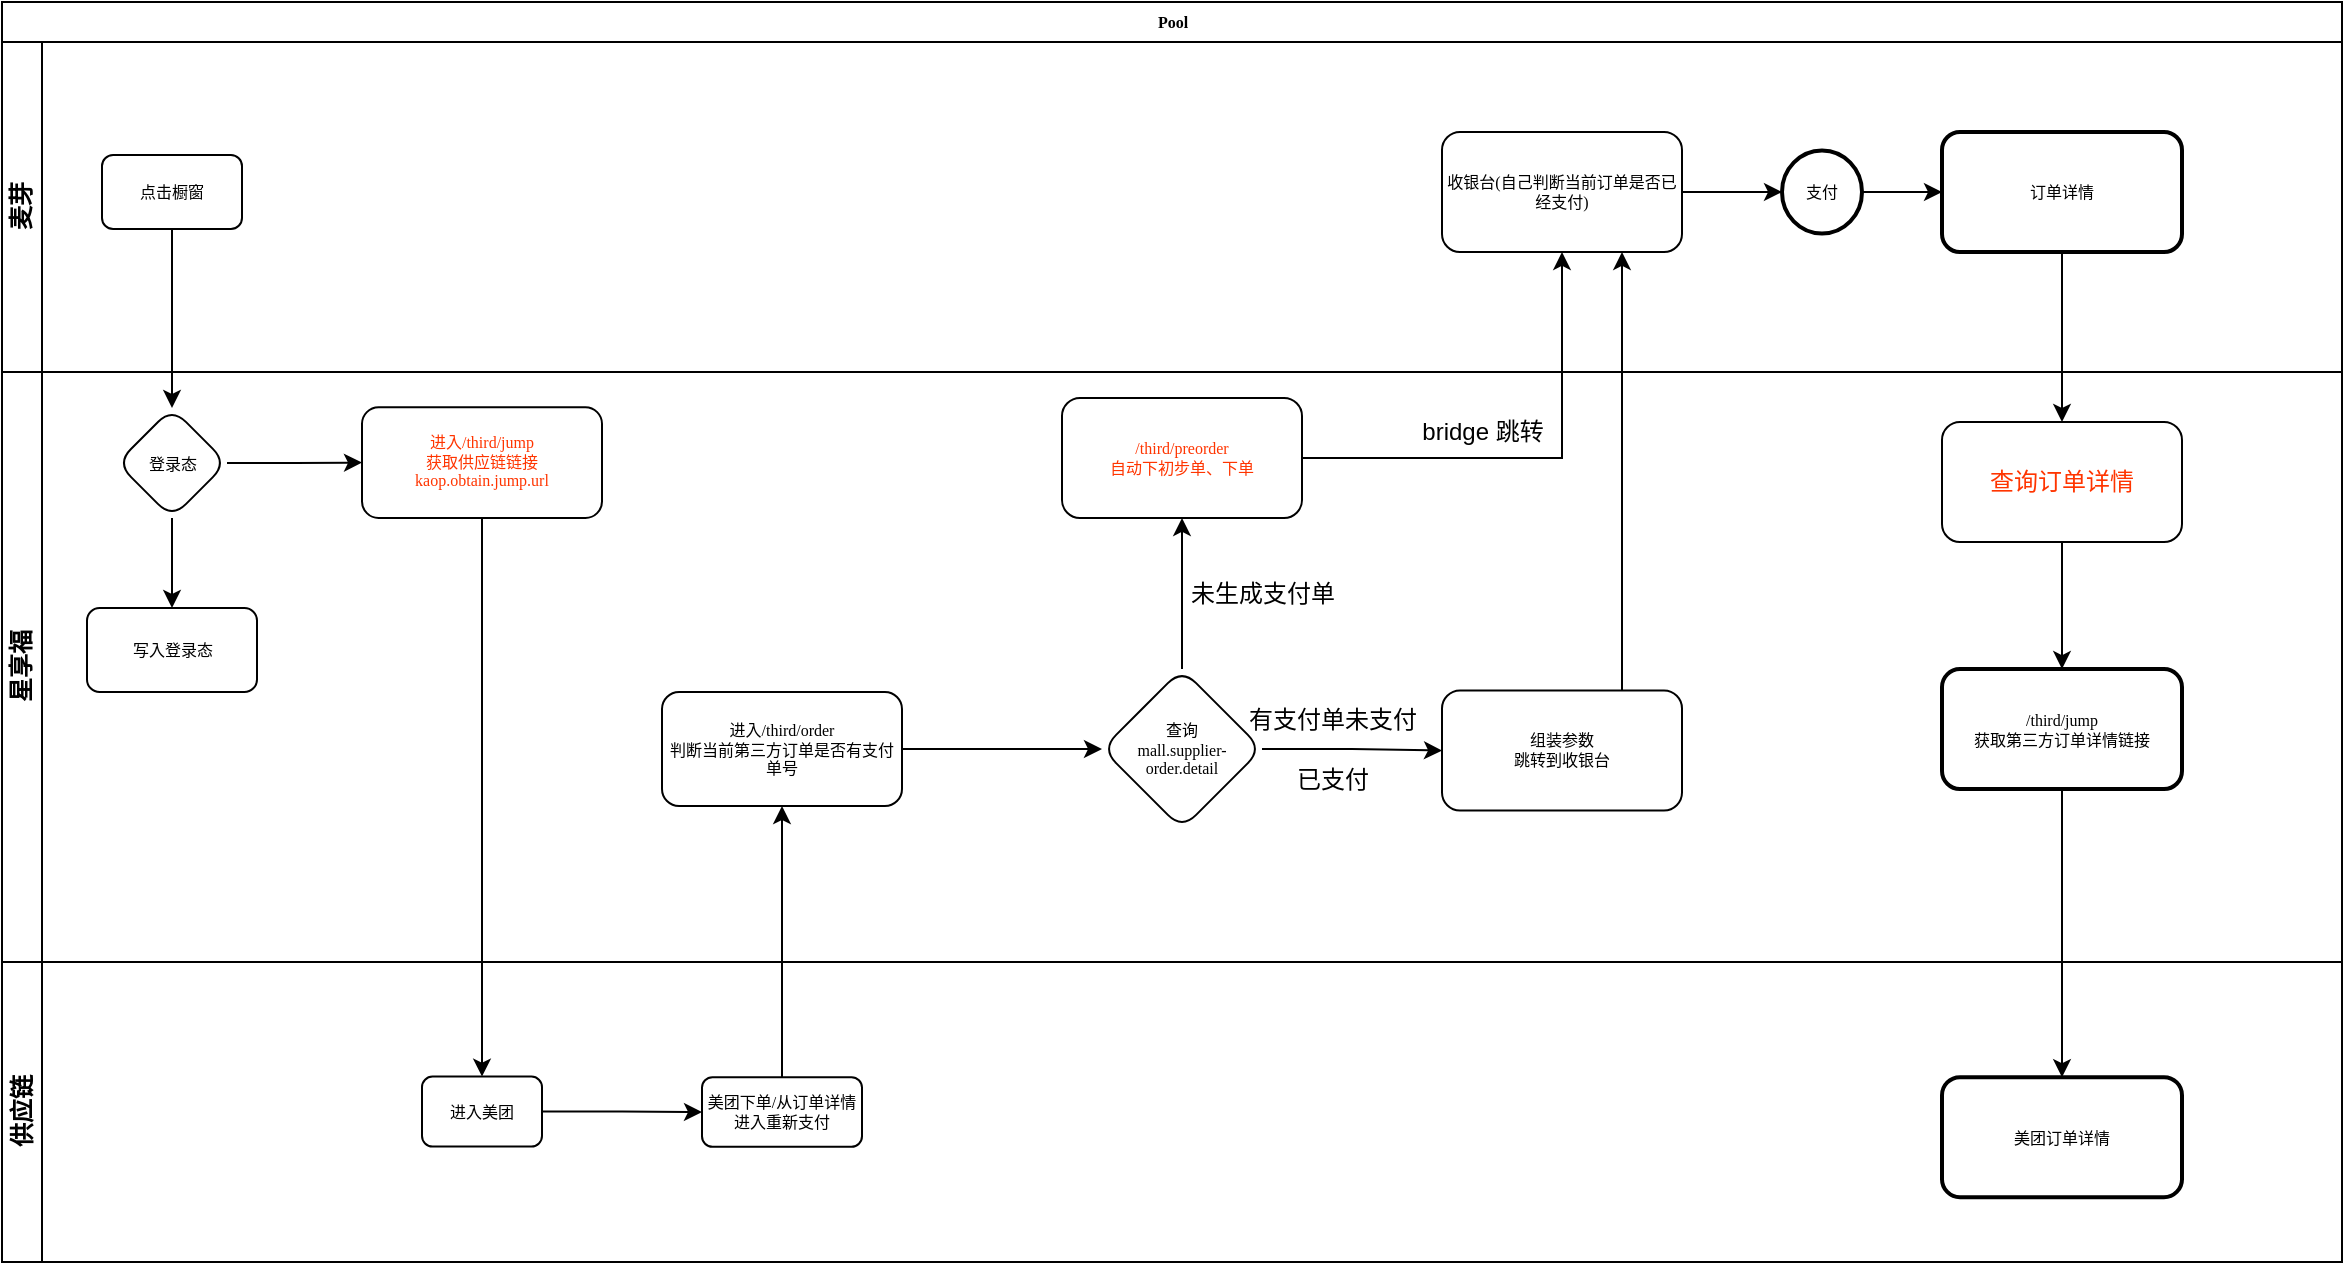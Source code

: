 <mxfile version="21.6.2" type="github">
  <diagram name="Page-1" id="c7488fd3-1785-93aa-aadb-54a6760d102a">
    <mxGraphModel dx="2049" dy="1147" grid="1" gridSize="10" guides="1" tooltips="1" connect="1" arrows="1" fold="1" page="1" pageScale="1" pageWidth="1100" pageHeight="850" background="none" math="0" shadow="0">
      <root>
        <mxCell id="0" />
        <mxCell id="1" parent="0" />
        <mxCell id="2b4e8129b02d487f-1" value="Pool" style="swimlane;html=1;childLayout=stackLayout;horizontal=1;startSize=20;horizontalStack=0;rounded=0;shadow=0;labelBackgroundColor=none;strokeWidth=1;fontFamily=Verdana;fontSize=8;align=center;" parent="1" vertex="1">
          <mxGeometry x="180" y="70" width="1170" height="630" as="geometry" />
        </mxCell>
        <mxCell id="2b4e8129b02d487f-2" value="麦芽" style="swimlane;html=1;startSize=20;horizontal=0;" parent="2b4e8129b02d487f-1" vertex="1">
          <mxGeometry y="20" width="1170" height="165" as="geometry" />
        </mxCell>
        <mxCell id="2b4e8129b02d487f-6" value="点击橱窗" style="rounded=1;whiteSpace=wrap;html=1;shadow=0;labelBackgroundColor=none;strokeWidth=1;fontFamily=Verdana;fontSize=8;align=center;" parent="2b4e8129b02d487f-2" vertex="1">
          <mxGeometry x="50" y="56.5" width="70" height="37" as="geometry" />
        </mxCell>
        <mxCell id="MGzKOpBgtK-zO4pnunzB-31" value="" style="edgeStyle=orthogonalEdgeStyle;rounded=0;orthogonalLoop=1;jettySize=auto;html=1;" parent="2b4e8129b02d487f-2" source="MGzKOpBgtK-zO4pnunzB-23" target="MGzKOpBgtK-zO4pnunzB-30" edge="1">
          <mxGeometry relative="1" as="geometry" />
        </mxCell>
        <mxCell id="MGzKOpBgtK-zO4pnunzB-23" value="收银台(自己判断当前订单是否已经支付)" style="whiteSpace=wrap;html=1;fontSize=8;fontFamily=Verdana;rounded=1;shadow=0;labelBackgroundColor=none;strokeWidth=1;" parent="2b4e8129b02d487f-2" vertex="1">
          <mxGeometry x="720" y="44.995" width="120" height="60" as="geometry" />
        </mxCell>
        <mxCell id="MGzKOpBgtK-zO4pnunzB-29" value="bridge 跳转" style="text;html=1;align=center;verticalAlign=middle;resizable=0;points=[];autosize=1;strokeColor=none;fillColor=none;" parent="2b4e8129b02d487f-2" vertex="1">
          <mxGeometry x="700" y="180" width="80" height="30" as="geometry" />
        </mxCell>
        <mxCell id="MGzKOpBgtK-zO4pnunzB-33" value="" style="edgeStyle=orthogonalEdgeStyle;rounded=0;orthogonalLoop=1;jettySize=auto;html=1;" parent="2b4e8129b02d487f-2" source="MGzKOpBgtK-zO4pnunzB-30" target="MGzKOpBgtK-zO4pnunzB-32" edge="1">
          <mxGeometry relative="1" as="geometry" />
        </mxCell>
        <mxCell id="MGzKOpBgtK-zO4pnunzB-30" value="支付" style="ellipse;whiteSpace=wrap;html=1;fontSize=8;fontFamily=Verdana;rounded=1;shadow=0;labelBackgroundColor=none;strokeWidth=2;" parent="2b4e8129b02d487f-2" vertex="1">
          <mxGeometry x="890" y="54.25" width="40" height="41.49" as="geometry" />
        </mxCell>
        <mxCell id="MGzKOpBgtK-zO4pnunzB-32" value="订单详情" style="whiteSpace=wrap;html=1;fontSize=8;fontFamily=Verdana;rounded=1;shadow=0;labelBackgroundColor=none;strokeWidth=2;" parent="2b4e8129b02d487f-2" vertex="1">
          <mxGeometry x="970" y="44.995" width="120" height="60" as="geometry" />
        </mxCell>
        <mxCell id="2b4e8129b02d487f-3" value="星享福" style="swimlane;html=1;startSize=20;horizontal=0;" parent="2b4e8129b02d487f-1" vertex="1">
          <mxGeometry y="185" width="1170" height="295" as="geometry" />
        </mxCell>
        <mxCell id="MGzKOpBgtK-zO4pnunzB-4" value="" style="edgeStyle=orthogonalEdgeStyle;rounded=0;orthogonalLoop=1;jettySize=auto;html=1;" parent="2b4e8129b02d487f-3" source="MGzKOpBgtK-zO4pnunzB-1" target="MGzKOpBgtK-zO4pnunzB-3" edge="1">
          <mxGeometry relative="1" as="geometry" />
        </mxCell>
        <mxCell id="MGzKOpBgtK-zO4pnunzB-6" value="" style="edgeStyle=orthogonalEdgeStyle;rounded=0;orthogonalLoop=1;jettySize=auto;html=1;" parent="2b4e8129b02d487f-3" source="MGzKOpBgtK-zO4pnunzB-1" target="MGzKOpBgtK-zO4pnunzB-5" edge="1">
          <mxGeometry relative="1" as="geometry" />
        </mxCell>
        <mxCell id="MGzKOpBgtK-zO4pnunzB-1" value="登录态" style="rhombus;whiteSpace=wrap;html=1;fontSize=8;fontFamily=Verdana;rounded=1;shadow=0;labelBackgroundColor=none;strokeWidth=1;" parent="2b4e8129b02d487f-3" vertex="1">
          <mxGeometry x="57.5" y="18" width="55" height="55" as="geometry" />
        </mxCell>
        <mxCell id="MGzKOpBgtK-zO4pnunzB-3" value="写入登录态" style="whiteSpace=wrap;html=1;fontSize=8;fontFamily=Verdana;rounded=1;shadow=0;labelBackgroundColor=none;strokeWidth=1;" parent="2b4e8129b02d487f-3" vertex="1">
          <mxGeometry x="42.5" y="118" width="85" height="42" as="geometry" />
        </mxCell>
        <mxCell id="MGzKOpBgtK-zO4pnunzB-5" value="&lt;font color=&quot;#ff3500&quot;&gt;进入/third/jump&lt;br&gt;获取供应链链接&lt;br&gt;kaop.obtain.jump.url&lt;/font&gt;" style="whiteSpace=wrap;html=1;fontSize=8;fontFamily=Verdana;rounded=1;shadow=0;labelBackgroundColor=none;strokeWidth=1;" parent="2b4e8129b02d487f-3" vertex="1">
          <mxGeometry x="180" y="17.62" width="120" height="55.38" as="geometry" />
        </mxCell>
        <mxCell id="MGzKOpBgtK-zO4pnunzB-14" value="" style="edgeStyle=orthogonalEdgeStyle;rounded=0;orthogonalLoop=1;jettySize=auto;html=1;" parent="2b4e8129b02d487f-3" source="MGzKOpBgtK-zO4pnunzB-11" target="MGzKOpBgtK-zO4pnunzB-13" edge="1">
          <mxGeometry relative="1" as="geometry" />
        </mxCell>
        <mxCell id="MGzKOpBgtK-zO4pnunzB-11" value="&lt;div&gt;进入/third/order&lt;/div&gt;&lt;div&gt;判断当前第三方订单是否有支付单号&lt;/div&gt;" style="whiteSpace=wrap;html=1;fontSize=8;fontFamily=Verdana;rounded=1;shadow=0;labelBackgroundColor=none;strokeWidth=1;" parent="2b4e8129b02d487f-3" vertex="1">
          <mxGeometry x="330" y="160" width="120" height="57.01" as="geometry" />
        </mxCell>
        <mxCell id="MGzKOpBgtK-zO4pnunzB-16" value="" style="edgeStyle=orthogonalEdgeStyle;rounded=0;orthogonalLoop=1;jettySize=auto;html=1;" parent="2b4e8129b02d487f-3" source="MGzKOpBgtK-zO4pnunzB-13" target="MGzKOpBgtK-zO4pnunzB-15" edge="1">
          <mxGeometry relative="1" as="geometry" />
        </mxCell>
        <mxCell id="MGzKOpBgtK-zO4pnunzB-20" value="" style="edgeStyle=orthogonalEdgeStyle;rounded=0;orthogonalLoop=1;jettySize=auto;html=1;" parent="2b4e8129b02d487f-3" source="MGzKOpBgtK-zO4pnunzB-13" target="MGzKOpBgtK-zO4pnunzB-19" edge="1">
          <mxGeometry relative="1" as="geometry" />
        </mxCell>
        <mxCell id="MGzKOpBgtK-zO4pnunzB-13" value="查询&lt;br&gt;mall.supplier-order.detail" style="rhombus;whiteSpace=wrap;html=1;fontSize=8;fontFamily=Verdana;rounded=1;shadow=0;labelBackgroundColor=none;strokeWidth=1;" parent="2b4e8129b02d487f-3" vertex="1">
          <mxGeometry x="550" y="148.505" width="80" height="80" as="geometry" />
        </mxCell>
        <mxCell id="MGzKOpBgtK-zO4pnunzB-15" value="&lt;font color=&quot;#ff3500&quot;&gt;/third/preorder&lt;br&gt;自动下初步单、下单&lt;/font&gt;" style="whiteSpace=wrap;html=1;fontSize=8;fontFamily=Verdana;rounded=1;shadow=0;labelBackgroundColor=none;strokeWidth=1;" parent="2b4e8129b02d487f-3" vertex="1">
          <mxGeometry x="530" y="12.995" width="120" height="60" as="geometry" />
        </mxCell>
        <mxCell id="MGzKOpBgtK-zO4pnunzB-19" value="组装参数&lt;br&gt;跳转到收银台" style="whiteSpace=wrap;html=1;fontSize=8;fontFamily=Verdana;rounded=1;shadow=0;labelBackgroundColor=none;strokeWidth=1;" parent="2b4e8129b02d487f-3" vertex="1">
          <mxGeometry x="720" y="159.255" width="120" height="60" as="geometry" />
        </mxCell>
        <mxCell id="MGzKOpBgtK-zO4pnunzB-26" value="未生成支付单" style="text;html=1;align=center;verticalAlign=middle;resizable=0;points=[];autosize=1;strokeColor=none;fillColor=none;" parent="2b4e8129b02d487f-3" vertex="1">
          <mxGeometry x="580" y="96" width="100" height="30" as="geometry" />
        </mxCell>
        <mxCell id="MGzKOpBgtK-zO4pnunzB-27" value="有支付单未支付" style="text;html=1;align=center;verticalAlign=middle;resizable=0;points=[];autosize=1;strokeColor=none;fillColor=none;" parent="2b4e8129b02d487f-3" vertex="1">
          <mxGeometry x="610" y="159.26" width="110" height="30" as="geometry" />
        </mxCell>
        <mxCell id="MGzKOpBgtK-zO4pnunzB-34" value="/third/jump&lt;br&gt;获取第三方订单详情链接" style="whiteSpace=wrap;html=1;fontSize=8;fontFamily=Verdana;rounded=1;shadow=0;labelBackgroundColor=none;strokeWidth=2;" parent="2b4e8129b02d487f-3" vertex="1">
          <mxGeometry x="970" y="148.51" width="120" height="60" as="geometry" />
        </mxCell>
        <mxCell id="MGzKOpBgtK-zO4pnunzB-28" value="已支付" style="text;html=1;align=center;verticalAlign=middle;resizable=0;points=[];autosize=1;strokeColor=none;fillColor=none;" parent="2b4e8129b02d487f-3" vertex="1">
          <mxGeometry x="635" y="189.26" width="60" height="30" as="geometry" />
        </mxCell>
        <mxCell id="XNKP1QaFTw6SaEtljLs2-5" style="edgeStyle=orthogonalEdgeStyle;rounded=0;orthogonalLoop=1;jettySize=auto;html=1;exitX=0.5;exitY=1;exitDx=0;exitDy=0;entryX=0.5;entryY=0;entryDx=0;entryDy=0;" edge="1" parent="2b4e8129b02d487f-3" source="XNKP1QaFTw6SaEtljLs2-3" target="MGzKOpBgtK-zO4pnunzB-34">
          <mxGeometry relative="1" as="geometry" />
        </mxCell>
        <mxCell id="XNKP1QaFTw6SaEtljLs2-3" value="&lt;font color=&quot;#ff3500&quot;&gt;查询订单详情&lt;/font&gt;" style="rounded=1;whiteSpace=wrap;html=1;" vertex="1" parent="2b4e8129b02d487f-3">
          <mxGeometry x="970" y="25" width="120" height="60" as="geometry" />
        </mxCell>
        <mxCell id="MGzKOpBgtK-zO4pnunzB-2" value="" style="edgeStyle=orthogonalEdgeStyle;rounded=0;orthogonalLoop=1;jettySize=auto;html=1;" parent="2b4e8129b02d487f-1" source="2b4e8129b02d487f-6" target="MGzKOpBgtK-zO4pnunzB-1" edge="1">
          <mxGeometry relative="1" as="geometry" />
        </mxCell>
        <mxCell id="MGzKOpBgtK-zO4pnunzB-24" value="" style="edgeStyle=orthogonalEdgeStyle;rounded=0;orthogonalLoop=1;jettySize=auto;html=1;" parent="2b4e8129b02d487f-1" source="MGzKOpBgtK-zO4pnunzB-15" target="MGzKOpBgtK-zO4pnunzB-23" edge="1">
          <mxGeometry relative="1" as="geometry" />
        </mxCell>
        <mxCell id="MGzKOpBgtK-zO4pnunzB-25" style="edgeStyle=orthogonalEdgeStyle;rounded=0;orthogonalLoop=1;jettySize=auto;html=1;exitX=0.75;exitY=0;exitDx=0;exitDy=0;entryX=0.75;entryY=1;entryDx=0;entryDy=0;" parent="2b4e8129b02d487f-1" source="MGzKOpBgtK-zO4pnunzB-19" target="MGzKOpBgtK-zO4pnunzB-23" edge="1">
          <mxGeometry relative="1" as="geometry" />
        </mxCell>
        <mxCell id="MGzKOpBgtK-zO4pnunzB-8" value="" style="edgeStyle=orthogonalEdgeStyle;rounded=0;orthogonalLoop=1;jettySize=auto;html=1;" parent="2b4e8129b02d487f-1" source="MGzKOpBgtK-zO4pnunzB-5" target="MGzKOpBgtK-zO4pnunzB-7" edge="1">
          <mxGeometry relative="1" as="geometry" />
        </mxCell>
        <mxCell id="MGzKOpBgtK-zO4pnunzB-12" value="" style="edgeStyle=orthogonalEdgeStyle;rounded=0;orthogonalLoop=1;jettySize=auto;html=1;" parent="2b4e8129b02d487f-1" source="MGzKOpBgtK-zO4pnunzB-9" target="MGzKOpBgtK-zO4pnunzB-11" edge="1">
          <mxGeometry relative="1" as="geometry" />
        </mxCell>
        <mxCell id="MGzKOpBgtK-zO4pnunzB-37" value="" style="edgeStyle=orthogonalEdgeStyle;rounded=0;orthogonalLoop=1;jettySize=auto;html=1;" parent="2b4e8129b02d487f-1" source="MGzKOpBgtK-zO4pnunzB-34" target="MGzKOpBgtK-zO4pnunzB-36" edge="1">
          <mxGeometry relative="1" as="geometry" />
        </mxCell>
        <mxCell id="2b4e8129b02d487f-4" value="供应链" style="swimlane;html=1;startSize=20;horizontal=0;" parent="2b4e8129b02d487f-1" vertex="1">
          <mxGeometry y="480" width="1170" height="150" as="geometry" />
        </mxCell>
        <mxCell id="MGzKOpBgtK-zO4pnunzB-10" value="" style="edgeStyle=orthogonalEdgeStyle;rounded=0;orthogonalLoop=1;jettySize=auto;html=1;" parent="2b4e8129b02d487f-4" source="MGzKOpBgtK-zO4pnunzB-7" target="MGzKOpBgtK-zO4pnunzB-9" edge="1">
          <mxGeometry relative="1" as="geometry" />
        </mxCell>
        <mxCell id="MGzKOpBgtK-zO4pnunzB-7" value="进入美团" style="whiteSpace=wrap;html=1;fontSize=8;fontFamily=Verdana;rounded=1;shadow=0;labelBackgroundColor=none;strokeWidth=1;" parent="2b4e8129b02d487f-4" vertex="1">
          <mxGeometry x="210" y="57.31" width="60" height="35" as="geometry" />
        </mxCell>
        <mxCell id="MGzKOpBgtK-zO4pnunzB-9" value="美团下单/从订单详情进入重新支付" style="whiteSpace=wrap;html=1;fontSize=8;fontFamily=Verdana;rounded=1;shadow=0;labelBackgroundColor=none;strokeWidth=1;" parent="2b4e8129b02d487f-4" vertex="1">
          <mxGeometry x="350" y="57.59" width="80" height="34.81" as="geometry" />
        </mxCell>
        <mxCell id="MGzKOpBgtK-zO4pnunzB-36" value="美团订单详情" style="whiteSpace=wrap;html=1;fontSize=8;fontFamily=Verdana;rounded=1;shadow=0;labelBackgroundColor=none;strokeWidth=2;" parent="2b4e8129b02d487f-4" vertex="1">
          <mxGeometry x="970" y="57.59" width="120" height="60" as="geometry" />
        </mxCell>
        <mxCell id="XNKP1QaFTw6SaEtljLs2-4" style="edgeStyle=orthogonalEdgeStyle;rounded=0;orthogonalLoop=1;jettySize=auto;html=1;exitX=0.5;exitY=1;exitDx=0;exitDy=0;" edge="1" parent="2b4e8129b02d487f-1" source="MGzKOpBgtK-zO4pnunzB-32" target="XNKP1QaFTw6SaEtljLs2-3">
          <mxGeometry relative="1" as="geometry" />
        </mxCell>
      </root>
    </mxGraphModel>
  </diagram>
</mxfile>
